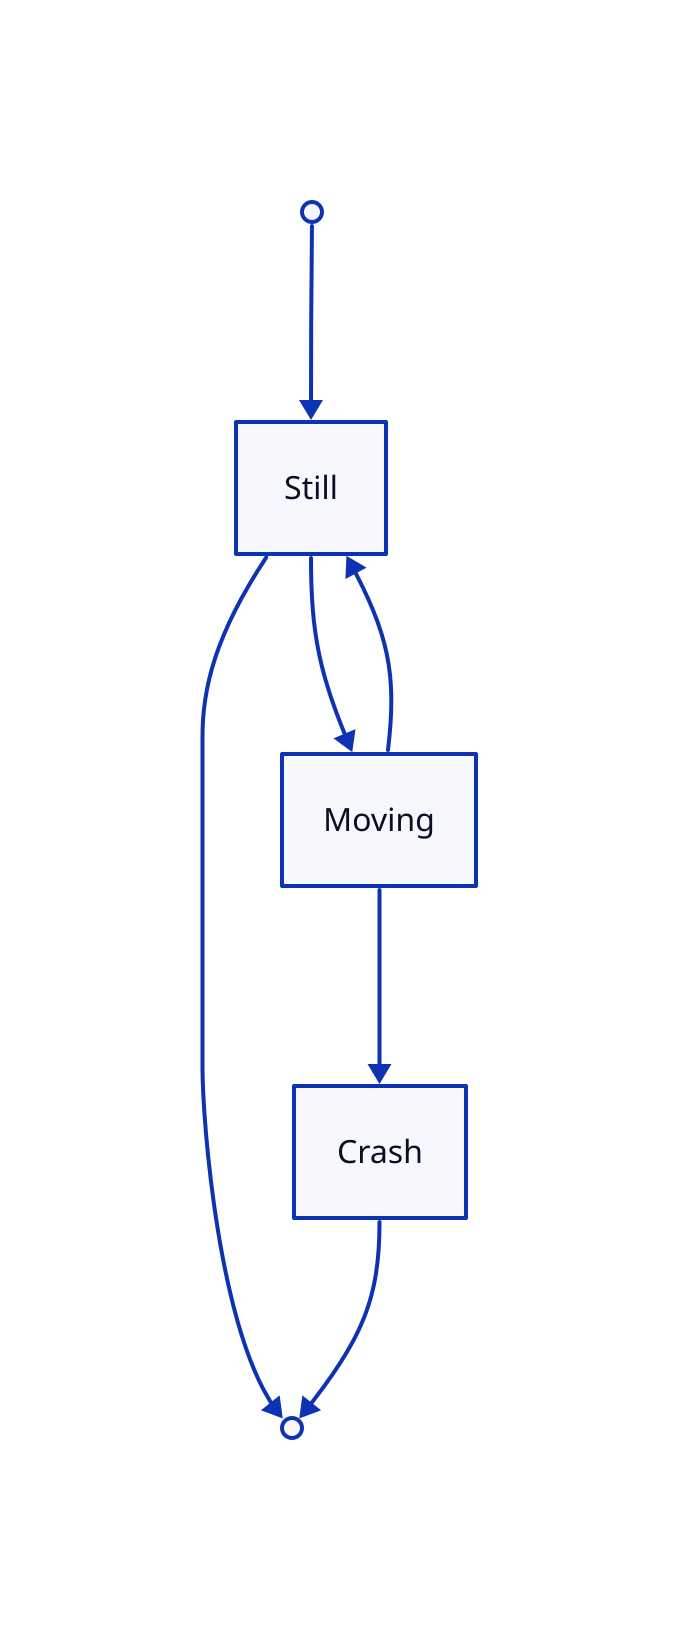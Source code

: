 Start: "" {
  shape: circle
  width: 10
}
End: "" {
  shape: circle
  width: 10
}

Start -> Still
Still -> End

Still -> Moving
Moving -> Still
Moving -> Crash
Crash -> End
